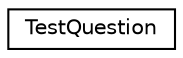 digraph "Иерархия классов. Графический вид."
{
  edge [fontname="Helvetica",fontsize="10",labelfontname="Helvetica",labelfontsize="10"];
  node [fontname="Helvetica",fontsize="10",shape=record];
  rankdir="LR";
  Node0 [label="TestQuestion",height=0.2,width=0.4,color="black", fillcolor="white", style="filled",URL="$class_i_e_p_1_1_structures_1_1_test_question.html"];
}
